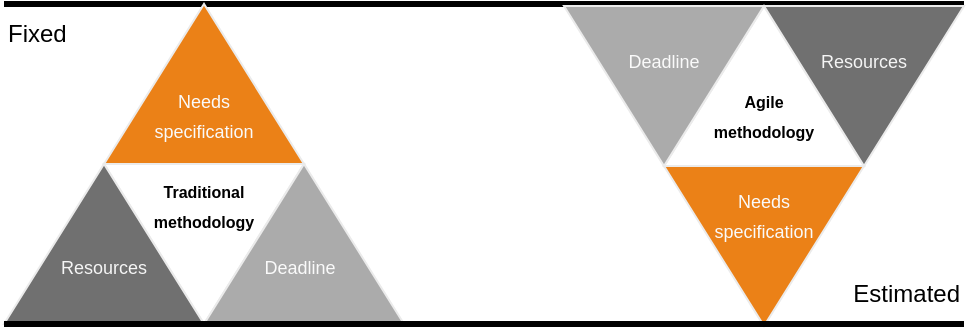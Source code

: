 <mxfile version="20.8.10" type="device"><diagram id="-DtIRU6b9N3KL1WJ879p" name="Page-1"><mxGraphModel dx="1036" dy="654" grid="1" gridSize="10" guides="1" tooltips="1" connect="1" arrows="1" fold="1" page="1" pageScale="1" pageWidth="827" pageHeight="1169" math="0" shadow="0"><root><mxCell id="0"/><mxCell id="1" parent="0"/><mxCell id="A3WR8aA3gP33BwuRZqla-1" value="" style="endArrow=none;html=1;rounded=0;strokeWidth=3;entryX=-0.012;entryY=0;entryDx=0;entryDy=0;entryPerimeter=0;fontFamily=Helvetica;" parent="1" target="A3WR8aA3gP33BwuRZqla-12" edge="1"><mxGeometry width="50" height="50" relative="1" as="geometry"><mxPoint x="150" y="320" as="sourcePoint"/><mxPoint x="660" y="320" as="targetPoint"/></mxGeometry></mxCell><mxCell id="A3WR8aA3gP33BwuRZqla-2" value="" style="triangle;whiteSpace=wrap;html=1;rotation=-90;strokeColor=#EBEBEB;fillColor=#EB8117;fontFamily=Helvetica;" parent="1" vertex="1"><mxGeometry x="210" y="310" width="80" height="100" as="geometry"/></mxCell><mxCell id="A3WR8aA3gP33BwuRZqla-3" value="" style="triangle;whiteSpace=wrap;html=1;rotation=90;strokeColor=#EBEBEB;fontFamily=Helvetica;" parent="1" vertex="1"><mxGeometry x="210" y="390" width="80" height="100" as="geometry"/></mxCell><mxCell id="A3WR8aA3gP33BwuRZqla-4" value="" style="triangle;whiteSpace=wrap;html=1;rotation=-90;strokeColor=#EBEBEB;fillColor=#ABABAB;fontFamily=Helvetica;" parent="1" vertex="1"><mxGeometry x="260" y="390" width="80" height="100" as="geometry"/></mxCell><mxCell id="A3WR8aA3gP33BwuRZqla-5" value="" style="triangle;whiteSpace=wrap;html=1;rotation=-90;fillColor=#707070;strokeColor=#EBEBEB;fontFamily=Helvetica;" parent="1" vertex="1"><mxGeometry x="160" y="390" width="80" height="100" as="geometry"/></mxCell><mxCell id="A3WR8aA3gP33BwuRZqla-7" value="" style="triangle;whiteSpace=wrap;html=1;rotation=90;direction=west;strokeColor=#EBEBEB;fontFamily=Helvetica;" parent="1" vertex="1"><mxGeometry x="490" y="311" width="80" height="100" as="geometry"/></mxCell><mxCell id="A3WR8aA3gP33BwuRZqla-10" value="" style="triangle;whiteSpace=wrap;html=1;rotation=90;strokeColor=#EBEBEB;fillColor=#EB8117;fontFamily=Helvetica;" parent="1" vertex="1"><mxGeometry x="490" y="391" width="80" height="100" as="geometry"/></mxCell><mxCell id="A3WR8aA3gP33BwuRZqla-11" value="" style="triangle;whiteSpace=wrap;html=1;rotation=90;strokeColor=#EBEBEB;fillColor=#ABABAB;fontFamily=Helvetica;" parent="1" vertex="1"><mxGeometry x="440" y="311" width="80" height="100" as="geometry"/></mxCell><mxCell id="A3WR8aA3gP33BwuRZqla-12" value="" style="triangle;whiteSpace=wrap;html=1;rotation=90;fillColor=#707070;strokeColor=#EBEBEB;fontFamily=Helvetica;" parent="1" vertex="1"><mxGeometry x="540" y="311" width="80" height="100" as="geometry"/></mxCell><mxCell id="A3WR8aA3gP33BwuRZqla-13" value="" style="endArrow=none;html=1;rounded=0;strokeWidth=3;entryX=-0.012;entryY=0;entryDx=0;entryDy=0;entryPerimeter=0;fontFamily=Helvetica;" parent="1" edge="1"><mxGeometry width="50" height="50" relative="1" as="geometry"><mxPoint x="150" y="480" as="sourcePoint"/><mxPoint x="630" y="480.04" as="targetPoint"/></mxGeometry></mxCell><mxCell id="A3WR8aA3gP33BwuRZqla-14" value="&lt;font&gt;Estimated&lt;/font&gt;" style="text;html=1;strokeColor=none;fillColor=none;align=right;verticalAlign=middle;whiteSpace=wrap;rounded=0;fontFamily=Helvetica;" parent="1" vertex="1"><mxGeometry x="570" y="450" width="60" height="30" as="geometry"/></mxCell><mxCell id="A3WR8aA3gP33BwuRZqla-15" value="&lt;font&gt;Fixed&lt;/font&gt;" style="text;html=1;strokeColor=none;fillColor=none;align=left;verticalAlign=middle;whiteSpace=wrap;rounded=0;fontFamily=Helvetica;" parent="1" vertex="1"><mxGeometry x="150" y="320" width="60" height="30" as="geometry"/></mxCell><mxCell id="A3WR8aA3gP33BwuRZqla-16" value="&lt;font style=&quot;font-size: 9px;&quot;&gt;Deadline&lt;/font&gt;" style="text;html=1;strokeColor=none;fillColor=none;align=center;verticalAlign=middle;whiteSpace=wrap;rounded=0;fontColor=#FAFAFA;fontSize=9;fontFamily=Helvetica;" parent="1" vertex="1"><mxGeometry x="450" y="324" width="60" height="50" as="geometry"/></mxCell><mxCell id="A3WR8aA3gP33BwuRZqla-17" value="&lt;font style=&quot;font-size: 9px;&quot;&gt;Deadline&lt;/font&gt;" style="text;html=1;strokeColor=none;fillColor=none;align=center;verticalAlign=middle;whiteSpace=wrap;rounded=0;fontColor=#FAFAFA;fontSize=9;fontFamily=Helvetica;" parent="1" vertex="1"><mxGeometry x="268" y="427" width="60" height="50" as="geometry"/></mxCell><mxCell id="A3WR8aA3gP33BwuRZqla-18" value="&lt;font style=&quot;font-size: 9px;&quot;&gt;Resources&lt;/font&gt;" style="text;html=1;strokeColor=none;fillColor=none;align=center;verticalAlign=middle;whiteSpace=wrap;rounded=0;fontColor=#F5F5F5;fontSize=9;fontFamily=Helvetica;" parent="1" vertex="1"><mxGeometry x="550" y="324" width="60" height="50" as="geometry"/></mxCell><mxCell id="A3WR8aA3gP33BwuRZqla-19" value="&lt;font style=&quot;font-size: 9px;&quot;&gt;Resources&lt;/font&gt;" style="text;html=1;strokeColor=none;fillColor=none;align=center;verticalAlign=middle;whiteSpace=wrap;rounded=0;fontColor=#F5F5F5;fontSize=9;fontFamily=Helvetica;" parent="1" vertex="1"><mxGeometry x="170" y="427" width="60" height="50" as="geometry"/></mxCell><mxCell id="A3WR8aA3gP33BwuRZqla-20" value="&lt;font style=&quot;font-size: 8px;&quot;&gt;&lt;span style=&quot;font-size: 8px;&quot;&gt;Agile&lt;br&gt;&lt;/span&gt;methodology&lt;br&gt;&lt;/font&gt;" style="text;html=1;strokeColor=none;fillColor=none;align=center;verticalAlign=middle;whiteSpace=wrap;rounded=0;fontStyle=1;fontFamily=Helvetica;" parent="1" vertex="1"><mxGeometry x="500" y="350" width="60" height="50" as="geometry"/></mxCell><mxCell id="A3WR8aA3gP33BwuRZqla-21" value="&lt;font style=&quot;font-size: 8px;&quot;&gt;Traditional&lt;br&gt;methodology&lt;br&gt;&lt;/font&gt;" style="text;html=1;strokeColor=none;fillColor=none;align=center;verticalAlign=middle;whiteSpace=wrap;rounded=0;fontStyle=1;fontFamily=Helvetica;" parent="1" vertex="1"><mxGeometry x="220" y="395" width="60" height="50" as="geometry"/></mxCell><mxCell id="A3WR8aA3gP33BwuRZqla-22" value="&lt;font style=&quot;font-size: 9px;&quot;&gt;Needs&lt;br&gt;specification&lt;br&gt;&lt;/font&gt;" style="text;html=1;strokeColor=none;fillColor=none;align=center;verticalAlign=middle;whiteSpace=wrap;rounded=0;fontColor=#FAFAFA;fontFamily=Helvetica;" parent="1" vertex="1"><mxGeometry x="220" y="350" width="60" height="50" as="geometry"/></mxCell><mxCell id="A3WR8aA3gP33BwuRZqla-23" value="&lt;font style=&quot;font-size: 9px;&quot;&gt;Needs&lt;br&gt;specification&lt;br&gt;&lt;/font&gt;" style="text;html=1;strokeColor=none;fillColor=none;align=center;verticalAlign=middle;whiteSpace=wrap;rounded=0;fontColor=#FAFAFA;fontFamily=Helvetica;" parent="1" vertex="1"><mxGeometry x="500" y="400" width="60" height="50" as="geometry"/></mxCell></root></mxGraphModel></diagram></mxfile>